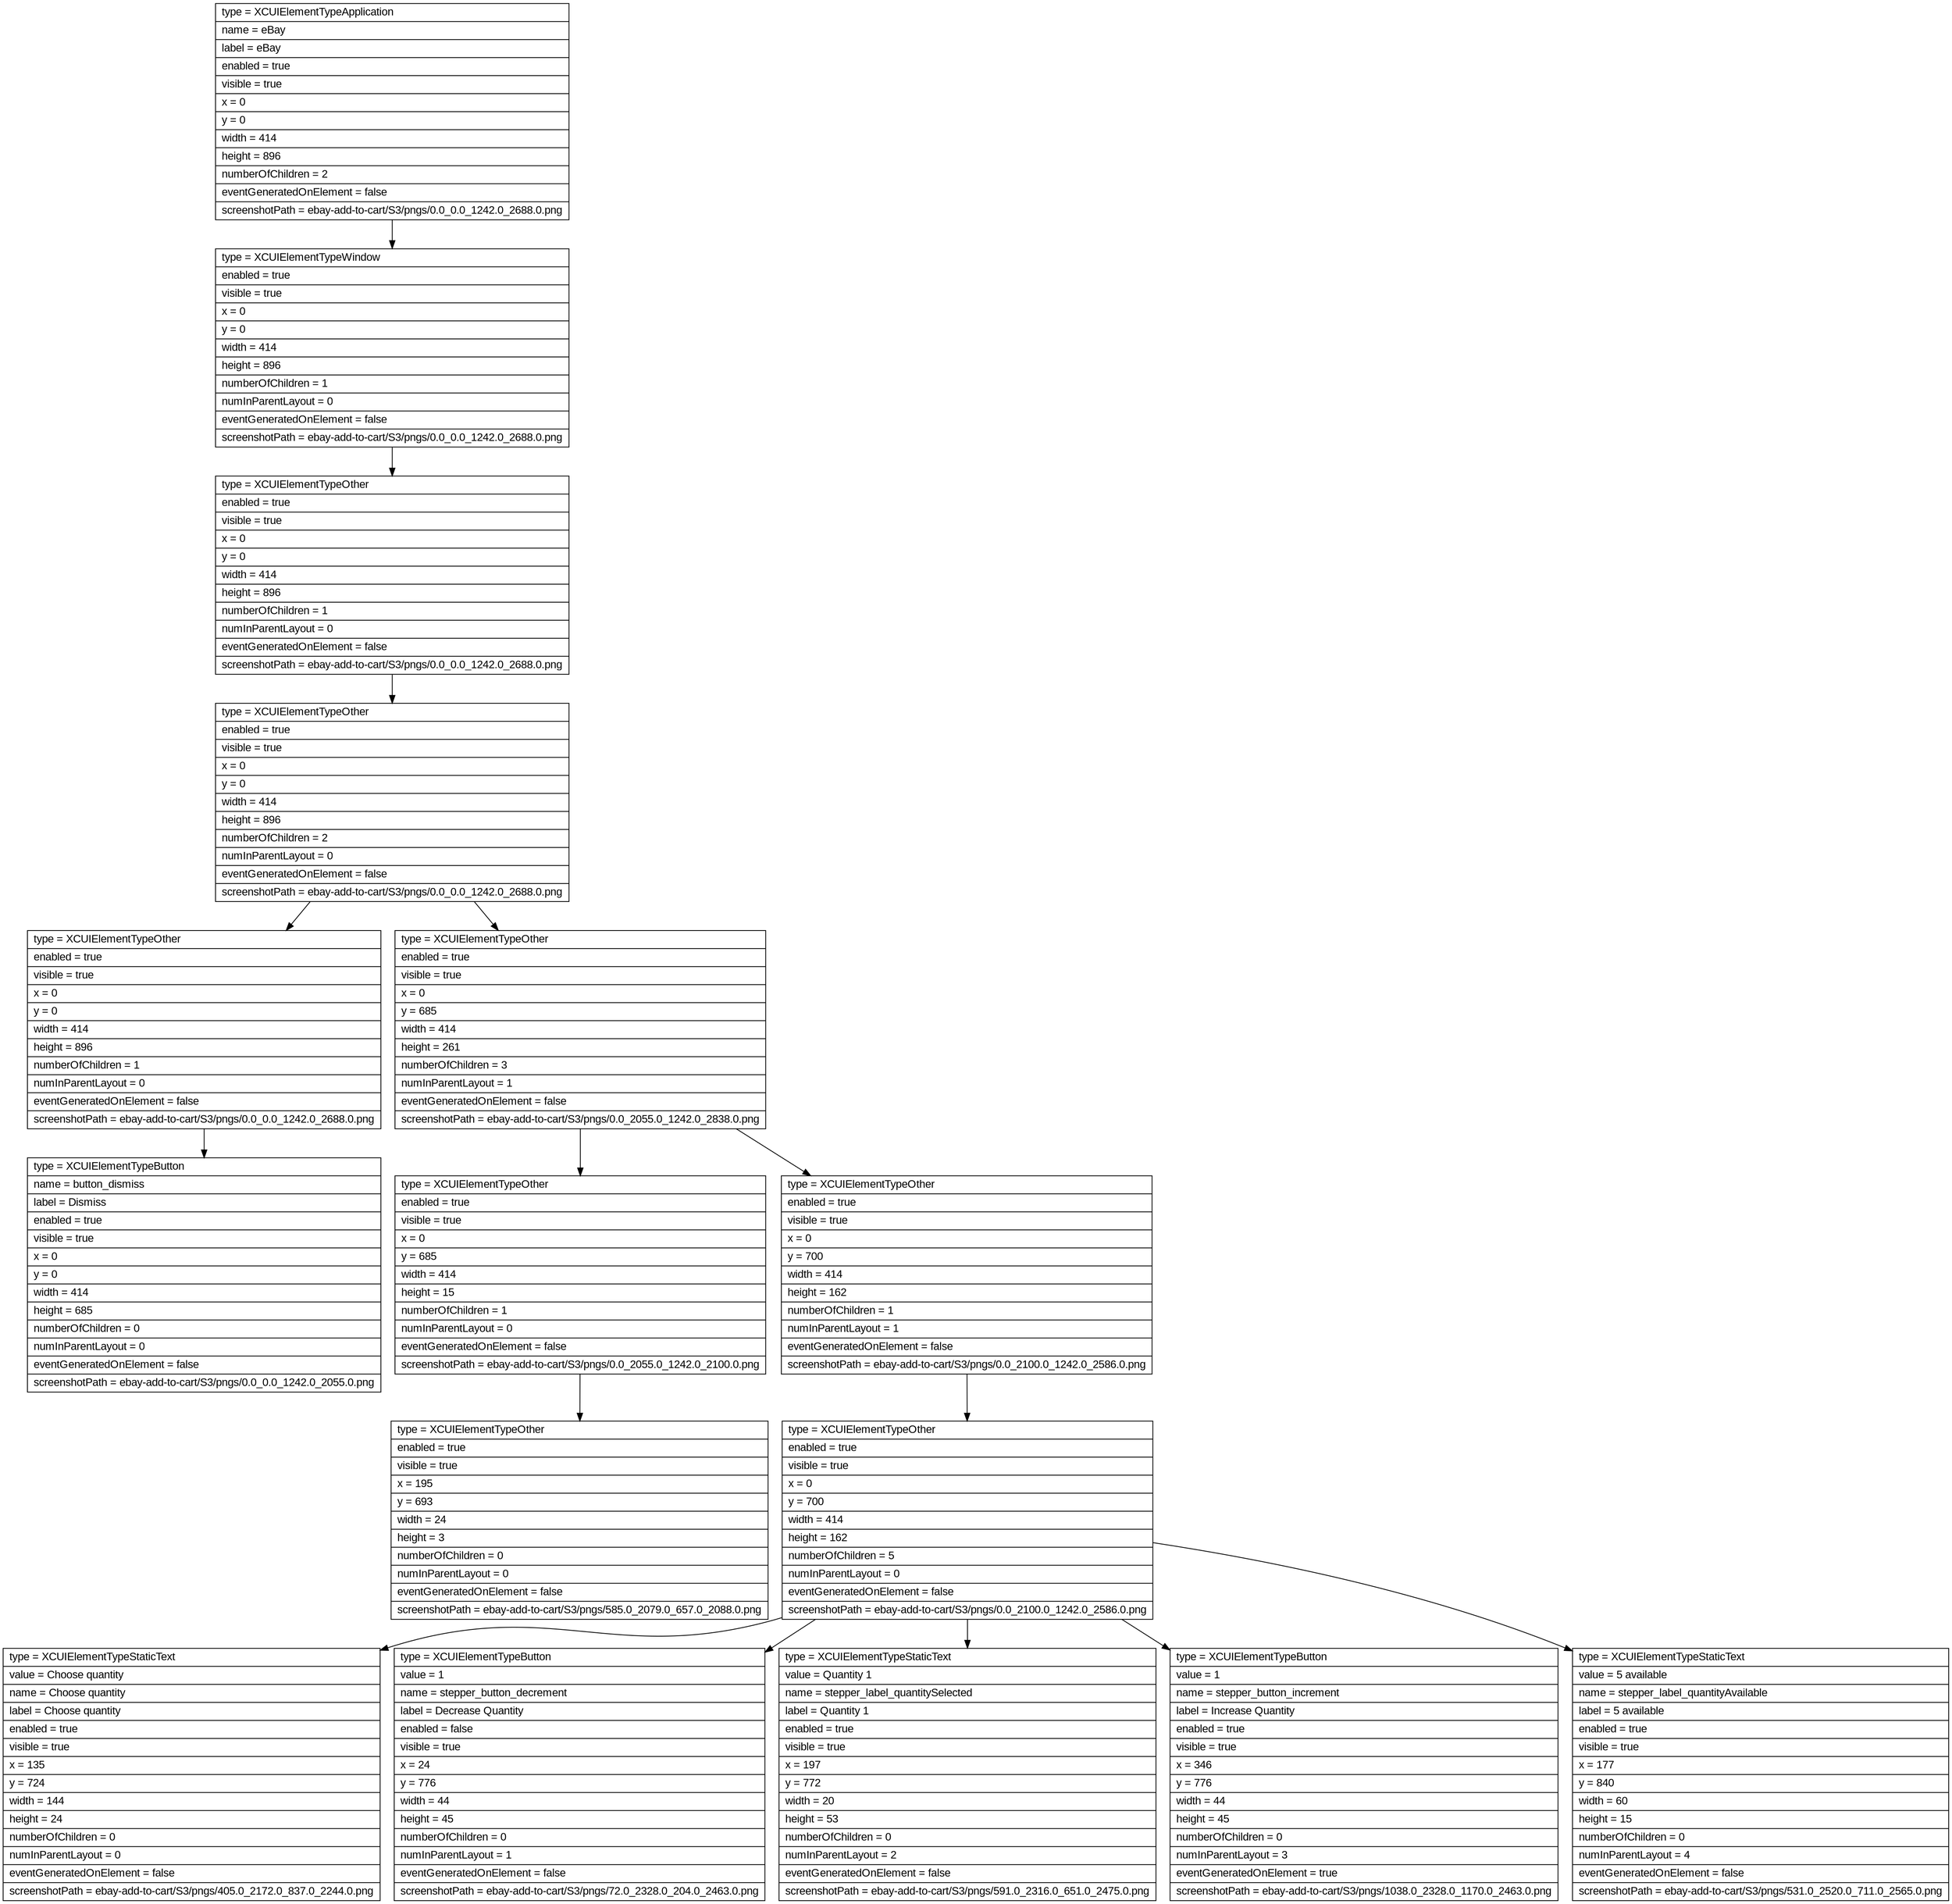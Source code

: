 digraph Layout {

	node [shape=record fontname=Arial];

	0	[label="{type = XCUIElementTypeApplication\l|name = eBay\l|label = eBay\l|enabled = true\l|visible = true\l|x = 0\l|y = 0\l|width = 414\l|height = 896\l|numberOfChildren = 2\l|eventGeneratedOnElement = false \l|screenshotPath = ebay-add-to-cart/S3/pngs/0.0_0.0_1242.0_2688.0.png\l}"]
	1	[label="{type = XCUIElementTypeWindow\l|enabled = true\l|visible = true\l|x = 0\l|y = 0\l|width = 414\l|height = 896\l|numberOfChildren = 1\l|numInParentLayout = 0\l|eventGeneratedOnElement = false \l|screenshotPath = ebay-add-to-cart/S3/pngs/0.0_0.0_1242.0_2688.0.png\l}"]
	2	[label="{type = XCUIElementTypeOther\l|enabled = true\l|visible = true\l|x = 0\l|y = 0\l|width = 414\l|height = 896\l|numberOfChildren = 1\l|numInParentLayout = 0\l|eventGeneratedOnElement = false \l|screenshotPath = ebay-add-to-cart/S3/pngs/0.0_0.0_1242.0_2688.0.png\l}"]
	3	[label="{type = XCUIElementTypeOther\l|enabled = true\l|visible = true\l|x = 0\l|y = 0\l|width = 414\l|height = 896\l|numberOfChildren = 2\l|numInParentLayout = 0\l|eventGeneratedOnElement = false \l|screenshotPath = ebay-add-to-cart/S3/pngs/0.0_0.0_1242.0_2688.0.png\l}"]
	4	[label="{type = XCUIElementTypeOther\l|enabled = true\l|visible = true\l|x = 0\l|y = 0\l|width = 414\l|height = 896\l|numberOfChildren = 1\l|numInParentLayout = 0\l|eventGeneratedOnElement = false \l|screenshotPath = ebay-add-to-cart/S3/pngs/0.0_0.0_1242.0_2688.0.png\l}"]
	5	[label="{type = XCUIElementTypeOther\l|enabled = true\l|visible = true\l|x = 0\l|y = 685\l|width = 414\l|height = 261\l|numberOfChildren = 3\l|numInParentLayout = 1\l|eventGeneratedOnElement = false \l|screenshotPath = ebay-add-to-cart/S3/pngs/0.0_2055.0_1242.0_2838.0.png\l}"]
	6	[label="{type = XCUIElementTypeButton\l|name = button_dismiss\l|label = Dismiss\l|enabled = true\l|visible = true\l|x = 0\l|y = 0\l|width = 414\l|height = 685\l|numberOfChildren = 0\l|numInParentLayout = 0\l|eventGeneratedOnElement = false \l|screenshotPath = ebay-add-to-cart/S3/pngs/0.0_0.0_1242.0_2055.0.png\l}"]
	7	[label="{type = XCUIElementTypeOther\l|enabled = true\l|visible = true\l|x = 0\l|y = 685\l|width = 414\l|height = 15\l|numberOfChildren = 1\l|numInParentLayout = 0\l|eventGeneratedOnElement = false \l|screenshotPath = ebay-add-to-cart/S3/pngs/0.0_2055.0_1242.0_2100.0.png\l}"]
	8	[label="{type = XCUIElementTypeOther\l|enabled = true\l|visible = true\l|x = 0\l|y = 700\l|width = 414\l|height = 162\l|numberOfChildren = 1\l|numInParentLayout = 1\l|eventGeneratedOnElement = false \l|screenshotPath = ebay-add-to-cart/S3/pngs/0.0_2100.0_1242.0_2586.0.png\l}"]
	9	[label="{type = XCUIElementTypeOther\l|enabled = true\l|visible = true\l|x = 195\l|y = 693\l|width = 24\l|height = 3\l|numberOfChildren = 0\l|numInParentLayout = 0\l|eventGeneratedOnElement = false \l|screenshotPath = ebay-add-to-cart/S3/pngs/585.0_2079.0_657.0_2088.0.png\l}"]
	10	[label="{type = XCUIElementTypeOther\l|enabled = true\l|visible = true\l|x = 0\l|y = 700\l|width = 414\l|height = 162\l|numberOfChildren = 5\l|numInParentLayout = 0\l|eventGeneratedOnElement = false \l|screenshotPath = ebay-add-to-cart/S3/pngs/0.0_2100.0_1242.0_2586.0.png\l}"]
	11	[label="{type = XCUIElementTypeStaticText\l|value = Choose quantity\l|name = Choose quantity\l|label = Choose quantity\l|enabled = true\l|visible = true\l|x = 135\l|y = 724\l|width = 144\l|height = 24\l|numberOfChildren = 0\l|numInParentLayout = 0\l|eventGeneratedOnElement = false \l|screenshotPath = ebay-add-to-cart/S3/pngs/405.0_2172.0_837.0_2244.0.png\l}"]
	12	[label="{type = XCUIElementTypeButton\l|value = 1\l|name = stepper_button_decrement\l|label = Decrease Quantity\l|enabled = false\l|visible = true\l|x = 24\l|y = 776\l|width = 44\l|height = 45\l|numberOfChildren = 0\l|numInParentLayout = 1\l|eventGeneratedOnElement = false \l|screenshotPath = ebay-add-to-cart/S3/pngs/72.0_2328.0_204.0_2463.0.png\l}"]
	13	[label="{type = XCUIElementTypeStaticText\l|value = Quantity 1\l|name = stepper_label_quantitySelected\l|label = Quantity 1\l|enabled = true\l|visible = true\l|x = 197\l|y = 772\l|width = 20\l|height = 53\l|numberOfChildren = 0\l|numInParentLayout = 2\l|eventGeneratedOnElement = false \l|screenshotPath = ebay-add-to-cart/S3/pngs/591.0_2316.0_651.0_2475.0.png\l}"]
	14	[label="{type = XCUIElementTypeButton\l|value = 1\l|name = stepper_button_increment\l|label = Increase Quantity\l|enabled = true\l|visible = true\l|x = 346\l|y = 776\l|width = 44\l|height = 45\l|numberOfChildren = 0\l|numInParentLayout = 3\l|eventGeneratedOnElement = true \l|screenshotPath = ebay-add-to-cart/S3/pngs/1038.0_2328.0_1170.0_2463.0.png\l}"]
	15	[label="{type = XCUIElementTypeStaticText\l|value = 5 available\l|name = stepper_label_quantityAvailable\l|label = 5 available\l|enabled = true\l|visible = true\l|x = 177\l|y = 840\l|width = 60\l|height = 15\l|numberOfChildren = 0\l|numInParentLayout = 4\l|eventGeneratedOnElement = false \l|screenshotPath = ebay-add-to-cart/S3/pngs/531.0_2520.0_711.0_2565.0.png\l}"]


	0 -> 1
	1 -> 2
	2 -> 3
	3 -> 4
	3 -> 5
	4 -> 6
	5 -> 7
	5 -> 8
	7 -> 9
	8 -> 10
	10 -> 11
	10 -> 12
	10 -> 13
	10 -> 14
	10 -> 15


}